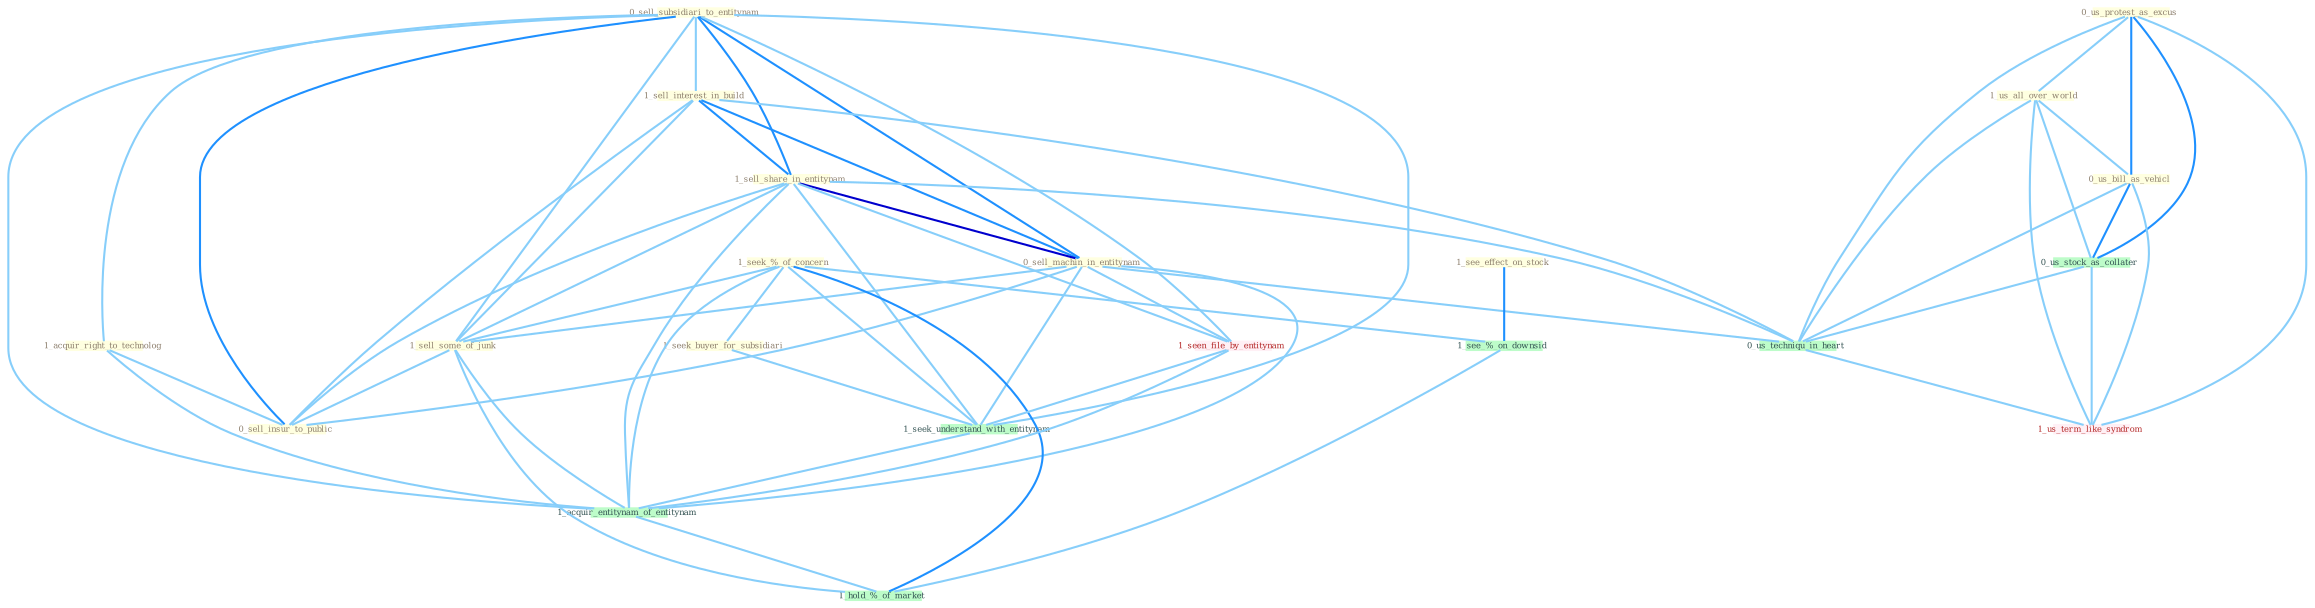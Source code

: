 Graph G{ 
    node
    [shape=polygon,style=filled,width=.5,height=.06,color="#BDFCC9",fixedsize=true,fontsize=4,
    fontcolor="#2f4f4f"];
    {node
    [color="#ffffe0", fontcolor="#8b7d6b"] "0_sell_subsidiari_to_entitynam " "1_sell_interest_in_build " "1_sell_share_in_entitynam " "0_sell_machin_in_entitynam " "1_seek_%_of_concern " "1_sell_some_of_junk " "0_us_protest_as_excus " "1_us_all_over_world " "1_acquir_right_to_technolog " "1_see_effect_on_stock " "0_us_bill_as_vehicl " "1_seek_buyer_for_subsidiari " "0_sell_insur_to_public "}
{node [color="#fff0f5", fontcolor="#b22222"] "1_seen_file_by_entitynam " "1_us_term_like_syndrom "}
edge [color="#B0E2FF"];

	"0_sell_subsidiari_to_entitynam " -- "1_sell_interest_in_build " [w="1", color="#87cefa" ];
	"0_sell_subsidiari_to_entitynam " -- "1_sell_share_in_entitynam " [w="2", color="#1e90ff" , len=0.8];
	"0_sell_subsidiari_to_entitynam " -- "0_sell_machin_in_entitynam " [w="2", color="#1e90ff" , len=0.8];
	"0_sell_subsidiari_to_entitynam " -- "1_sell_some_of_junk " [w="1", color="#87cefa" ];
	"0_sell_subsidiari_to_entitynam " -- "1_acquir_right_to_technolog " [w="1", color="#87cefa" ];
	"0_sell_subsidiari_to_entitynam " -- "0_sell_insur_to_public " [w="2", color="#1e90ff" , len=0.8];
	"0_sell_subsidiari_to_entitynam " -- "1_seen_file_by_entitynam " [w="1", color="#87cefa" ];
	"0_sell_subsidiari_to_entitynam " -- "1_seek_understand_with_entitynam " [w="1", color="#87cefa" ];
	"0_sell_subsidiari_to_entitynam " -- "1_acquir_entitynam_of_entitynam " [w="1", color="#87cefa" ];
	"1_sell_interest_in_build " -- "1_sell_share_in_entitynam " [w="2", color="#1e90ff" , len=0.8];
	"1_sell_interest_in_build " -- "0_sell_machin_in_entitynam " [w="2", color="#1e90ff" , len=0.8];
	"1_sell_interest_in_build " -- "1_sell_some_of_junk " [w="1", color="#87cefa" ];
	"1_sell_interest_in_build " -- "0_sell_insur_to_public " [w="1", color="#87cefa" ];
	"1_sell_interest_in_build " -- "0_us_techniqu_in_heart " [w="1", color="#87cefa" ];
	"1_sell_share_in_entitynam " -- "0_sell_machin_in_entitynam " [w="3", color="#0000cd" , len=0.6];
	"1_sell_share_in_entitynam " -- "1_sell_some_of_junk " [w="1", color="#87cefa" ];
	"1_sell_share_in_entitynam " -- "0_sell_insur_to_public " [w="1", color="#87cefa" ];
	"1_sell_share_in_entitynam " -- "1_seen_file_by_entitynam " [w="1", color="#87cefa" ];
	"1_sell_share_in_entitynam " -- "1_seek_understand_with_entitynam " [w="1", color="#87cefa" ];
	"1_sell_share_in_entitynam " -- "1_acquir_entitynam_of_entitynam " [w="1", color="#87cefa" ];
	"1_sell_share_in_entitynam " -- "0_us_techniqu_in_heart " [w="1", color="#87cefa" ];
	"0_sell_machin_in_entitynam " -- "1_sell_some_of_junk " [w="1", color="#87cefa" ];
	"0_sell_machin_in_entitynam " -- "0_sell_insur_to_public " [w="1", color="#87cefa" ];
	"0_sell_machin_in_entitynam " -- "1_seen_file_by_entitynam " [w="1", color="#87cefa" ];
	"0_sell_machin_in_entitynam " -- "1_seek_understand_with_entitynam " [w="1", color="#87cefa" ];
	"0_sell_machin_in_entitynam " -- "1_acquir_entitynam_of_entitynam " [w="1", color="#87cefa" ];
	"0_sell_machin_in_entitynam " -- "0_us_techniqu_in_heart " [w="1", color="#87cefa" ];
	"1_seek_%_of_concern " -- "1_sell_some_of_junk " [w="1", color="#87cefa" ];
	"1_seek_%_of_concern " -- "1_seek_buyer_for_subsidiari " [w="1", color="#87cefa" ];
	"1_seek_%_of_concern " -- "1_seek_understand_with_entitynam " [w="1", color="#87cefa" ];
	"1_seek_%_of_concern " -- "1_acquir_entitynam_of_entitynam " [w="1", color="#87cefa" ];
	"1_seek_%_of_concern " -- "1_see_%_on_downsid " [w="1", color="#87cefa" ];
	"1_seek_%_of_concern " -- "1_hold_%_of_market " [w="2", color="#1e90ff" , len=0.8];
	"1_sell_some_of_junk " -- "0_sell_insur_to_public " [w="1", color="#87cefa" ];
	"1_sell_some_of_junk " -- "1_acquir_entitynam_of_entitynam " [w="1", color="#87cefa" ];
	"1_sell_some_of_junk " -- "1_hold_%_of_market " [w="1", color="#87cefa" ];
	"0_us_protest_as_excus " -- "1_us_all_over_world " [w="1", color="#87cefa" ];
	"0_us_protest_as_excus " -- "0_us_bill_as_vehicl " [w="2", color="#1e90ff" , len=0.8];
	"0_us_protest_as_excus " -- "0_us_stock_as_collater " [w="2", color="#1e90ff" , len=0.8];
	"0_us_protest_as_excus " -- "0_us_techniqu_in_heart " [w="1", color="#87cefa" ];
	"0_us_protest_as_excus " -- "1_us_term_like_syndrom " [w="1", color="#87cefa" ];
	"1_us_all_over_world " -- "0_us_bill_as_vehicl " [w="1", color="#87cefa" ];
	"1_us_all_over_world " -- "0_us_stock_as_collater " [w="1", color="#87cefa" ];
	"1_us_all_over_world " -- "0_us_techniqu_in_heart " [w="1", color="#87cefa" ];
	"1_us_all_over_world " -- "1_us_term_like_syndrom " [w="1", color="#87cefa" ];
	"1_acquir_right_to_technolog " -- "0_sell_insur_to_public " [w="1", color="#87cefa" ];
	"1_acquir_right_to_technolog " -- "1_acquir_entitynam_of_entitynam " [w="1", color="#87cefa" ];
	"1_see_effect_on_stock " -- "1_see_%_on_downsid " [w="2", color="#1e90ff" , len=0.8];
	"0_us_bill_as_vehicl " -- "0_us_stock_as_collater " [w="2", color="#1e90ff" , len=0.8];
	"0_us_bill_as_vehicl " -- "0_us_techniqu_in_heart " [w="1", color="#87cefa" ];
	"0_us_bill_as_vehicl " -- "1_us_term_like_syndrom " [w="1", color="#87cefa" ];
	"1_seek_buyer_for_subsidiari " -- "1_seek_understand_with_entitynam " [w="1", color="#87cefa" ];
	"1_seen_file_by_entitynam " -- "1_seek_understand_with_entitynam " [w="1", color="#87cefa" ];
	"1_seen_file_by_entitynam " -- "1_acquir_entitynam_of_entitynam " [w="1", color="#87cefa" ];
	"0_us_stock_as_collater " -- "0_us_techniqu_in_heart " [w="1", color="#87cefa" ];
	"0_us_stock_as_collater " -- "1_us_term_like_syndrom " [w="1", color="#87cefa" ];
	"1_seek_understand_with_entitynam " -- "1_acquir_entitynam_of_entitynam " [w="1", color="#87cefa" ];
	"1_acquir_entitynam_of_entitynam " -- "1_hold_%_of_market " [w="1", color="#87cefa" ];
	"0_us_techniqu_in_heart " -- "1_us_term_like_syndrom " [w="1", color="#87cefa" ];
	"1_see_%_on_downsid " -- "1_hold_%_of_market " [w="1", color="#87cefa" ];
}